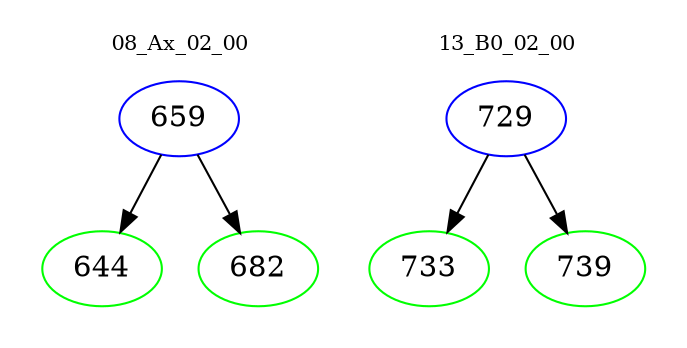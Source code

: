 digraph{
subgraph cluster_0 {
color = white
label = "08_Ax_02_00";
fontsize=10;
T0_659 [label="659", color="blue"]
T0_659 -> T0_644 [color="black"]
T0_644 [label="644", color="green"]
T0_659 -> T0_682 [color="black"]
T0_682 [label="682", color="green"]
}
subgraph cluster_1 {
color = white
label = "13_B0_02_00";
fontsize=10;
T1_729 [label="729", color="blue"]
T1_729 -> T1_733 [color="black"]
T1_733 [label="733", color="green"]
T1_729 -> T1_739 [color="black"]
T1_739 [label="739", color="green"]
}
}
